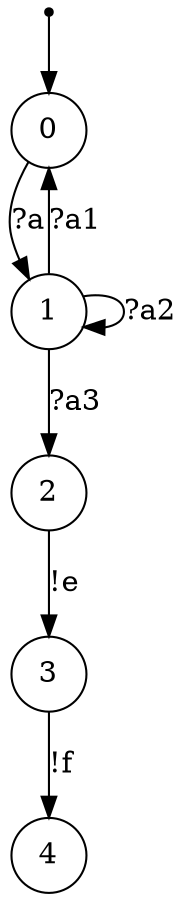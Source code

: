 digraph {
 node [shape=point] ENTRY
 node [shape=circle]
 ENTRY -> 0
0 -> 1 [label="?a"]
1 -> 2 [label="?a3"]
2 -> 3 [label="!e"]
3 -> 4 [label="!f"]
1 -> 1 [label="?a2"]
1 -> 0 [label="?a1"]
}